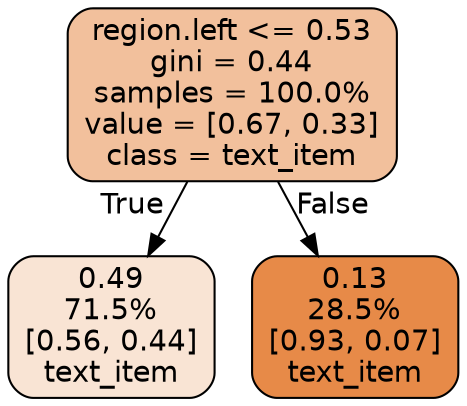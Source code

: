 digraph Tree {
node [shape=box, style="filled, rounded", color="black", fontname=helvetica] ;
edge [fontname=helvetica] ;
0 [label="region.left <= 0.53\ngini = 0.44\nsamples = 100.0%\nvalue = [0.67, 0.33]\nclass = text_item", fillcolor="#f2c09c"] ;
1 [label="0.49\n71.5%\n[0.56, 0.44]\ntext_item", fillcolor="#f9e4d4"] ;
0 -> 1 [labeldistance=2.5, labelangle=45, headlabel="True"] ;
2 [label="0.13\n28.5%\n[0.93, 0.07]\ntext_item", fillcolor="#e78a48"] ;
0 -> 2 [labeldistance=2.5, labelangle=-45, headlabel="False"] ;
}